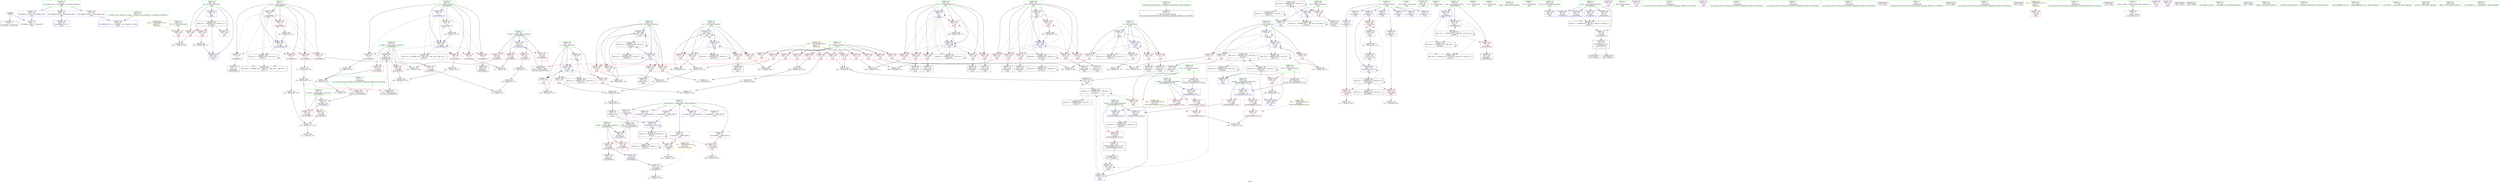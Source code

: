 digraph "SVFG" {
	label="SVFG";

	Node0x5600b08d3470 [shape=record,color=grey,label="{NodeID: 0\nNullPtr}"];
	Node0x5600b08d3470 -> Node0x5600b09016e0[style=solid];
	Node0x5600b08d3470 -> Node0x5600b0903b00[style=solid];
	Node0x5600b09296a0 [shape=record,color=black,label="{NodeID: 360\nMR_27V_3 = PHI(MR_27V_4, MR_27V_2, )\npts\{169 \}\n}"];
	Node0x5600b09296a0 -> Node0x5600b09066c0[style=dashed];
	Node0x5600b09296a0 -> Node0x5600b0906790[style=dashed];
	Node0x5600b09296a0 -> Node0x5600b0906860[style=dashed];
	Node0x5600b09296a0 -> Node0x5600b090d9d0[style=dashed];
	Node0x5600b0903a30 [shape=record,color=blue,label="{NodeID: 194\n437\<--24\nllvm.global_ctors_1\<--_GLOBAL__sub_I_ikatanic_3_0.cpp\nGlob }"];
	Node0x5600b0900500 [shape=record,color=red,label="{NodeID: 111\n117\<--60\n\<--sm.addr\n_Z3reciiiPA30_c\n}"];
	Node0x5600b0900500 -> Node0x5600b0912f00[style=solid];
	Node0x5600b08feff0 [shape=record,color=green,label="{NodeID: 28\n64\<--65\nb.addr\<--b.addr_field_insensitive\n_Z3reciiiPA30_c\n}"];
	Node0x5600b08feff0 -> Node0x5600b0905a90[style=solid];
	Node0x5600b08feff0 -> Node0x5600b0905b60[style=solid];
	Node0x5600b08feff0 -> Node0x5600b0903e70[style=solid];
	Node0x5600b0912600 [shape=record,color=grey,label="{NodeID: 305\n293 = Binary(292, 79, )\n}"];
	Node0x5600b0912600 -> Node0x5600b09051f0[style=solid];
	Node0x5600b0905120 [shape=record,color=blue,label="{NodeID: 222\n182\<--288\nj25\<--inc36\nmain\n}"];
	Node0x5600b0905120 -> Node0x5600b0907f20[style=dashed];
	Node0x5600b0905120 -> Node0x5600b0907ff0[style=dashed];
	Node0x5600b0905120 -> Node0x5600b09080c0[style=dashed];
	Node0x5600b0905120 -> Node0x5600b0908190[style=dashed];
	Node0x5600b0905120 -> Node0x5600b0905120[style=dashed];
	Node0x5600b0905120 -> Node0x5600b092dca0[style=dashed];
	Node0x5600b0906c70 [shape=record,color=red,label="{NodeID: 139\n252\<--170\n\<--N\nmain\n}"];
	Node0x5600b0906c70 -> Node0x5600b0910f80[style=solid];
	Node0x5600b09017e0 [shape=record,color=black,label="{NodeID: 56\n35\<--36\n\<--_ZNSt8ios_base4InitD1Ev\nCan only get source location for instruction, argument, global var or function.}"];
	Node0x5600b0908330 [shape=record,color=red,label="{NodeID: 167\n362\<--186\n\<--ok\nmain\n}"];
	Node0x5600b0908330 -> Node0x5600b09029f0[style=solid];
	Node0x5600b0902ed0 [shape=record,color=purple,label="{NodeID: 84\n228\<--8\narrayidx12\<--a\nmain\n}"];
	Node0x5600b0902ed0 -> Node0x5600b0908dc0[style=solid];
	Node0x5600b0902ed0 -> Node0x5600b0904aa0[style=solid];
	Node0x5600b08fa240 [shape=record,color=green,label="{NodeID: 1\n7\<--1\n__dso_handle\<--dummyObj\nGlob }"];
	Node0x5600b0929ba0 [shape=record,color=black,label="{NodeID: 361\nMR_31V_2 = PHI(MR_31V_4, MR_31V_1, )\npts\{173 \}\n}"];
	Node0x5600b0929ba0 -> Node0x5600b0904900[style=dashed];
	Node0x5600b0903b00 [shape=record,color=blue, style = dotted,label="{NodeID: 195\n438\<--3\nllvm.global_ctors_2\<--dummyVal\nGlob }"];
	Node0x5600b09005d0 [shape=record,color=red,label="{NodeID: 112\n129\<--60\n\<--sm.addr\n_Z3reciiiPA30_c\n}"];
	Node0x5600b09005d0 -> Node0x5600b0912180[style=solid];
	Node0x5600b08ff080 [shape=record,color=green,label="{NodeID: 29\n66\<--67\ni\<--i_field_insensitive\n_Z3reciiiPA30_c\n}"];
	Node0x5600b08ff080 -> Node0x5600b0905c30[style=solid];
	Node0x5600b08ff080 -> Node0x5600b0905d00[style=solid];
	Node0x5600b08ff080 -> Node0x5600b0905dd0[style=solid];
	Node0x5600b08ff080 -> Node0x5600b0905ea0[style=solid];
	Node0x5600b08ff080 -> Node0x5600b0905f70[style=solid];
	Node0x5600b08ff080 -> Node0x5600b0904010[style=solid];
	Node0x5600b08ff080 -> Node0x5600b09045c0[style=solid];
	Node0x5600b0912780 [shape=record,color=grey,label="{NodeID: 306\n154 = Binary(153, 79, )\n}"];
	Node0x5600b0912780 -> Node0x5600b09045c0[style=solid];
	Node0x5600b09051f0 [shape=record,color=blue,label="{NodeID: 223\n180\<--293\ni21\<--inc39\nmain\n}"];
	Node0x5600b09051f0 -> Node0x5600b0907be0[style=dashed];
	Node0x5600b09051f0 -> Node0x5600b0907cb0[style=dashed];
	Node0x5600b09051f0 -> Node0x5600b0907d80[style=dashed];
	Node0x5600b09051f0 -> Node0x5600b0907e50[style=dashed];
	Node0x5600b09051f0 -> Node0x5600b0904eb0[style=dashed];
	Node0x5600b09051f0 -> Node0x5600b09051f0[style=dashed];
	Node0x5600b09051f0 -> Node0x5600b092afa0[style=dashed];
	Node0x5600b0906d40 [shape=record,color=red,label="{NodeID: 140\n253\<--170\n\<--N\nmain\n}"];
	Node0x5600b0906d40 -> Node0x5600b0910f80[style=solid];
	Node0x5600b09018e0 [shape=record,color=black,label="{NodeID: 57\n163\<--87\nmain_ret\<--\nmain\n}"];
	Node0x5600b0908400 [shape=record,color=red,label="{NodeID: 168\n300\<--188\n\<--i41\nmain\n}"];
	Node0x5600b0908400 -> Node0x5600b0914580[style=solid];
	Node0x5600b0902fa0 [shape=record,color=purple,label="{NodeID: 85\n312\<--8\narrayidx50\<--a\nmain\n}"];
	Node0x5600b08ecf80 [shape=record,color=green,label="{NodeID: 2\n10\<--1\n.str\<--dummyObj\nGlob }"];
	Node0x5600b092a0a0 [shape=record,color=black,label="{NodeID: 362\nMR_33V_2 = PHI(MR_33V_3, MR_33V_1, )\npts\{175 \}\n}"];
	Node0x5600b092a0a0 -> Node0x5600b09049d0[style=dashed];
	Node0x5600b092a0a0 -> Node0x5600b092a0a0[style=dashed];
	Node0x5600b0903c00 [shape=record,color=blue,label="{NodeID: 196\n58\<--52\nsw.addr\<--sw\n_Z3reciiiPA30_c\n}"];
	Node0x5600b0903c00 -> Node0x5600b0900290[style=dashed];
	Node0x5600b0903c00 -> Node0x5600b0900360[style=dashed];
	Node0x5600b0903c00 -> Node0x5600b0900430[style=dashed];
	Node0x5600b09006a0 [shape=record,color=red,label="{NodeID: 113\n77\<--62\n\<--N.addr\n_Z3reciiiPA30_c\n}"];
	Node0x5600b09006a0 -> Node0x5600b0911a00[style=solid];
	Node0x5600b08ff150 [shape=record,color=green,label="{NodeID: 30\n68\<--69\ncan\<--can_field_insensitive\n_Z3reciiiPA30_c\n}"];
	Node0x5600b08ff150 -> Node0x5600b0906040[style=solid];
	Node0x5600b08ff150 -> Node0x5600b09040e0[style=solid];
	Node0x5600b08ff150 -> Node0x5600b0904280[style=solid];
	Node0x5600b0912900 [shape=record,color=grey,label="{NodeID: 307\n131 = Binary(79, 130, )\n}"];
	Node0x5600b0912900 -> Node0x5600b0912180[style=solid];
	Node0x5600b09052c0 [shape=record,color=blue,label="{NodeID: 224\n184\<--87\ncnt\<--\nmain\n}"];
	Node0x5600b09052c0 -> Node0x5600b0927da0[style=dashed];
	Node0x5600b0906e10 [shape=record,color=red,label="{NodeID: 141\n261\<--170\n\<--N\nmain\n}"];
	Node0x5600b0906e10 -> Node0x5600b0913c80[style=solid];
	Node0x5600b09019b0 [shape=record,color=black,label="{NodeID: 58\n109\<--108\nidxprom\<--\n_Z3reciiiPA30_c\n}"];
	Node0x5600b09215a0 [shape=record,color=black,label="{NodeID: 335\nMR_18V_7 = PHI(MR_18V_5, MR_18V_3, )\npts\{71 \}\n}"];
	Node0x5600b09215a0 -> Node0x5600b09041b0[style=dashed];
	Node0x5600b09215a0 -> Node0x5600b09215a0[style=dashed];
	Node0x5600b09215a0 -> Node0x5600b09264a0[style=dashed];
	Node0x5600b09084d0 [shape=record,color=red,label="{NodeID: 169\n310\<--188\n\<--i41\nmain\n}"];
	Node0x5600b09084d0 -> Node0x5600b0902370[style=solid];
	Node0x5600b0903070 [shape=record,color=purple,label="{NodeID: 86\n315\<--8\narrayidx52\<--a\nmain\n}"];
	Node0x5600b0903070 -> Node0x5600b0908e90[style=solid];
	Node0x5600b08d6dc0 [shape=record,color=green,label="{NodeID: 3\n12\<--1\n.str.1\<--dummyObj\nGlob }"];
	Node0x5600b092a5a0 [shape=record,color=black,label="{NodeID: 363\nMR_35V_2 = PHI(MR_35V_4, MR_35V_1, )\npts\{177 \}\n}"];
	Node0x5600b092a5a0 -> Node0x5600b0904d10[style=dashed];
	Node0x5600b0903cd0 [shape=record,color=blue,label="{NodeID: 197\n60\<--53\nsm.addr\<--sm\n_Z3reciiiPA30_c\n}"];
	Node0x5600b0903cd0 -> Node0x5600b0900500[style=dashed];
	Node0x5600b0903cd0 -> Node0x5600b09005d0[style=dashed];
	Node0x5600b0900770 [shape=record,color=red,label="{NodeID: 114\n90\<--62\n\<--N.addr\n_Z3reciiiPA30_c\n}"];
	Node0x5600b0900770 -> Node0x5600b0913380[style=solid];
	Node0x5600b08ff220 [shape=record,color=green,label="{NodeID: 31\n70\<--71\nj\<--j_field_insensitive\n_Z3reciiiPA30_c\n}"];
	Node0x5600b08ff220 -> Node0x5600b0906110[style=solid];
	Node0x5600b08ff220 -> Node0x5600b09061e0[style=solid];
	Node0x5600b08ff220 -> Node0x5600b09062b0[style=solid];
	Node0x5600b08ff220 -> Node0x5600b0906380[style=solid];
	Node0x5600b08ff220 -> Node0x5600b0906450[style=solid];
	Node0x5600b08ff220 -> Node0x5600b09041b0[style=solid];
	Node0x5600b08ff220 -> Node0x5600b0904420[style=solid];
	Node0x5600b0912a80 [shape=record,color=grey,label="{NodeID: 308\n127 = Binary(79, 126, )\n}"];
	Node0x5600b0912a80 -> Node0x5600b0912c00[style=solid];
	Node0x5600b0905390 [shape=record,color=blue,label="{NodeID: 225\n186\<--124\nok\<--\nmain\n}"];
	Node0x5600b0905390 -> Node0x5600b09282a0[style=dashed];
	Node0x5600b0906ee0 [shape=record,color=red,label="{NodeID: 142\n267\<--170\n\<--N\nmain\n}"];
	Node0x5600b0906ee0 -> Node0x5600b0913f80[style=solid];
	Node0x5600b0901a80 [shape=record,color=black,label="{NodeID: 59\n112\<--111\nidxprom8\<--\n_Z3reciiiPA30_c\n}"];
	Node0x5600b09085a0 [shape=record,color=red,label="{NodeID: 170\n319\<--188\n\<--i41\nmain\n}"];
	Node0x5600b09085a0 -> Node0x5600b0902510[style=solid];
	Node0x5600b0903140 [shape=record,color=purple,label="{NodeID: 87\n332\<--8\narrayidx59\<--a\nmain\n}"];
	Node0x5600b08d6e50 [shape=record,color=green,label="{NodeID: 4\n17\<--1\n.str.2\<--dummyObj\nGlob }"];
	Node0x5600b092aaa0 [shape=record,color=black,label="{NodeID: 364\nMR_37V_2 = PHI(MR_37V_4, MR_37V_1, )\npts\{179 \}\n}"];
	Node0x5600b092aaa0 -> Node0x5600b0904de0[style=dashed];
	Node0x5600b0903da0 [shape=record,color=blue,label="{NodeID: 198\n62\<--54\nN.addr\<--N\n_Z3reciiiPA30_c\n}"];
	Node0x5600b0903da0 -> Node0x5600b09006a0[style=dashed];
	Node0x5600b0903da0 -> Node0x5600b0900770[style=dashed];
	Node0x5600b0903da0 -> Node0x5600b09058f0[style=dashed];
	Node0x5600b0903da0 -> Node0x5600b09059c0[style=dashed];
	Node0x5600b09058f0 [shape=record,color=red,label="{NodeID: 115\n104\<--62\n\<--N.addr\n_Z3reciiiPA30_c\n}"];
	Node0x5600b09058f0 -> Node0x5600b0914280[style=solid];
	Node0x5600b08ff2f0 [shape=record,color=green,label="{NodeID: 32\n161\<--162\nmain\<--main_field_insensitive\n}"];
	Node0x5600b0912c00 [shape=record,color=grey,label="{NodeID: 309\n128 = Binary(125, 127, )\n|{<s0>3}}"];
	Node0x5600b0912c00:s0 -> Node0x5600b094f1f0[style=solid,color=red];
	Node0x5600b0905460 [shape=record,color=blue,label="{NodeID: 226\n188\<--87\ni41\<--\nmain\n}"];
	Node0x5600b0905460 -> Node0x5600b0908400[style=dashed];
	Node0x5600b0905460 -> Node0x5600b09084d0[style=dashed];
	Node0x5600b0905460 -> Node0x5600b09085a0[style=dashed];
	Node0x5600b0905460 -> Node0x5600b0908670[style=dashed];
	Node0x5600b0905460 -> Node0x5600b0908740[style=dashed];
	Node0x5600b0905460 -> Node0x5600b0908810[style=dashed];
	Node0x5600b0905460 -> Node0x5600b0905460[style=dashed];
	Node0x5600b0905460 -> Node0x5600b090d7a0[style=dashed];
	Node0x5600b0905460 -> Node0x5600b092c3a0[style=dashed];
	Node0x5600b0906fb0 [shape=record,color=red,label="{NodeID: 143\n272\<--170\n\<--N\nmain\n}"];
	Node0x5600b0906fb0 -> Node0x5600b0911d00[style=solid];
	Node0x5600b0901b50 [shape=record,color=black,label="{NodeID: 60\n147\<--146\ntobool20\<--\n_Z3reciiiPA30_c\n}"];
	Node0x5600b0908670 [shape=record,color=red,label="{NodeID: 171\n330\<--188\n\<--i41\nmain\n}"];
	Node0x5600b0908670 -> Node0x5600b09026b0[style=solid];
	Node0x5600b0903210 [shape=record,color=purple,label="{NodeID: 88\n335\<--8\narrayidx61\<--a\nmain\n}"];
	Node0x5600b0903210 -> Node0x5600b0909030[style=solid];
	Node0x5600b08ecc30 [shape=record,color=green,label="{NodeID: 5\n19\<--1\n.str.3\<--dummyObj\nGlob }"];
	Node0x5600b092afa0 [shape=record,color=black,label="{NodeID: 365\nMR_39V_2 = PHI(MR_39V_3, MR_39V_1, )\npts\{181 \}\n}"];
	Node0x5600b092afa0 -> Node0x5600b0904eb0[style=dashed];
	Node0x5600b092afa0 -> Node0x5600b092afa0[style=dashed];
	Node0x5600b0903e70 [shape=record,color=blue,label="{NodeID: 199\n64\<--55\nb.addr\<--b\n_Z3reciiiPA30_c\n}"];
	Node0x5600b0903e70 -> Node0x5600b0905a90[style=dashed];
	Node0x5600b0903e70 -> Node0x5600b0905b60[style=dashed];
	Node0x5600b09059c0 [shape=record,color=red,label="{NodeID: 116\n133\<--62\n\<--N.addr\n_Z3reciiiPA30_c\n|{<s0>3}}"];
	Node0x5600b09059c0:s0 -> Node0x5600b094f610[style=solid,color=red];
	Node0x5600b08ff3f0 [shape=record,color=green,label="{NodeID: 33\n164\<--165\nretval\<--retval_field_insensitive\nmain\n}"];
	Node0x5600b08ff3f0 -> Node0x5600b0904760[style=solid];
	Node0x5600b0912d80 [shape=record,color=grey,label="{NodeID: 310\n119 = Binary(79, 118, )\n}"];
	Node0x5600b0912d80 -> Node0x5600b0912f00[style=solid];
	Node0x5600b0905530 [shape=record,color=blue,label="{NodeID: 227\n190\<--87\nj45\<--\nmain\n}"];
	Node0x5600b0905530 -> Node0x5600b09088e0[style=dashed];
	Node0x5600b0905530 -> Node0x5600b09089b0[style=dashed];
	Node0x5600b0905530 -> Node0x5600b0908a80[style=dashed];
	Node0x5600b0905530 -> Node0x5600b0908b50[style=dashed];
	Node0x5600b0905530 -> Node0x5600b0908c20[style=dashed];
	Node0x5600b0905530 -> Node0x5600b0908cf0[style=dashed];
	Node0x5600b0905530 -> Node0x5600b09057a0[style=dashed];
	Node0x5600b0905530 -> Node0x5600b0928ca0[style=dashed];
	Node0x5600b0907080 [shape=record,color=red,label="{NodeID: 144\n301\<--170\n\<--N\nmain\n}"];
	Node0x5600b0907080 -> Node0x5600b0914580[style=solid];
	Node0x5600b0901c20 [shape=record,color=black,label="{NodeID: 61\n51\<--159\n_Z3reciiiPA30_c_ret\<--\n_Z3reciiiPA30_c\n|{<s0>3|<s1>7}}"];
	Node0x5600b0901c20:s0 -> Node0x5600b094e750[style=solid,color=blue];
	Node0x5600b0901c20:s1 -> Node0x5600b094ec50[style=solid,color=blue];
	Node0x5600b0908740 [shape=record,color=red,label="{NodeID: 172\n339\<--188\n\<--i41\nmain\n}"];
	Node0x5600b0908740 -> Node0x5600b0902850[style=solid];
	Node0x5600b09032e0 [shape=record,color=purple,label="{NodeID: 89\n193\<--10\n\<--.str\nmain\n}"];
	Node0x5600b08eccc0 [shape=record,color=green,label="{NodeID: 6\n21\<--1\nstdout\<--dummyObj\nGlob }"];
	Node0x5600b092b4a0 [shape=record,color=black,label="{NodeID: 366\nMR_41V_2 = PHI(MR_41V_3, MR_41V_1, )\npts\{183 \}\n}"];
	Node0x5600b092b4a0 -> Node0x5600b092b4a0[style=dashed];
	Node0x5600b092b4a0 -> Node0x5600b092dca0[style=dashed];
	Node0x5600b0910500 [shape=record,color=grey,label="{NodeID: 283\n237 = Binary(236, 79, )\n}"];
	Node0x5600b0910500 -> Node0x5600b0904b70[style=solid];
	Node0x5600b0903f40 [shape=record,color=blue,label="{NodeID: 200\n56\<--84\nretval\<--\n_Z3reciiiPA30_c\n}"];
	Node0x5600b0903f40 -> Node0x5600b09255a0[style=dashed];
	Node0x5600b0905a90 [shape=record,color=red,label="{NodeID: 117\n107\<--64\n\<--b.addr\n_Z3reciiiPA30_c\n}"];
	Node0x5600b0905a90 -> Node0x5600b0900f70[style=solid];
	Node0x5600b0905a90 -> Node0x5600b0900020[style=solid];
	Node0x5600b08ff4c0 [shape=record,color=green,label="{NodeID: 34\n166\<--167\nTC\<--TC_field_insensitive\nmain\n}"];
	Node0x5600b08ff4c0 -> Node0x5600b09065f0[style=solid];
	Node0x5600b0912f00 [shape=record,color=grey,label="{NodeID: 311\n120 = Binary(117, 119, )\n}"];
	Node0x5600b0912f00 -> Node0x5600b0914b80[style=solid];
	Node0x5600b0905600 [shape=record,color=blue,label="{NodeID: 228\n186\<--100\nok\<--\nmain\n}"];
	Node0x5600b0905600 -> Node0x5600b0922090[style=dashed];
	Node0x5600b0907150 [shape=record,color=red,label="{NodeID: 145\n307\<--170\n\<--N\nmain\n}"];
	Node0x5600b0907150 -> Node0x5600b0914a00[style=solid];
	Node0x5600b0901cf0 [shape=record,color=black,label="{NodeID: 62\n212\<--211\nidxprom\<--\nmain\n}"];
	Node0x5600b0922da0 [shape=record,color=black,label="{NodeID: 339\nMR_35V_4 = PHI(MR_35V_7, MR_35V_3, )\npts\{177 \}\n|{|<s5>8}}"];
	Node0x5600b0922da0 -> Node0x5600b09078a0[style=dashed];
	Node0x5600b0922da0 -> Node0x5600b09091d0[style=dashed];
	Node0x5600b0922da0 -> Node0x5600b090d830[style=dashed];
	Node0x5600b0922da0 -> Node0x5600b0922da0[style=dashed];
	Node0x5600b0922da0 -> Node0x5600b092a5a0[style=dashed];
	Node0x5600b0922da0:s5 -> Node0x5600b0935bb0[style=dashed,color=red];
	Node0x5600b0908810 [shape=record,color=red,label="{NodeID: 173\n358\<--188\n\<--i41\nmain\n}"];
	Node0x5600b0908810 -> Node0x5600b0911880[style=solid];
	Node0x5600b09033b0 [shape=record,color=purple,label="{NodeID: 90\n203\<--10\n\<--.str\nmain\n}"];
	Node0x5600b08ec3f0 [shape=record,color=green,label="{NodeID: 7\n23\<--1\n\<--dummyObj\nCan only get source location for instruction, argument, global var or function.}"];
	Node0x5600b092b9a0 [shape=record,color=black,label="{NodeID: 367\nMR_43V_2 = PHI(MR_43V_3, MR_43V_1, )\npts\{185 \}\n}"];
	Node0x5600b092b9a0 -> Node0x5600b09052c0[style=dashed];
	Node0x5600b092b9a0 -> Node0x5600b092b9a0[style=dashed];
	Node0x5600b0910680 [shape=record,color=grey,label="{NodeID: 284\n96 = Binary(93, 95, )\n}"];
	Node0x5600b0910680 -> Node0x5600b0913980[style=solid];
	Node0x5600b0904010 [shape=record,color=blue,label="{NodeID: 201\n66\<--87\ni\<--\n_Z3reciiiPA30_c\n}"];
	Node0x5600b0904010 -> Node0x5600b0905c30[style=dashed];
	Node0x5600b0904010 -> Node0x5600b0905d00[style=dashed];
	Node0x5600b0904010 -> Node0x5600b0905dd0[style=dashed];
	Node0x5600b0904010 -> Node0x5600b0905ea0[style=dashed];
	Node0x5600b0904010 -> Node0x5600b0905f70[style=dashed];
	Node0x5600b0904010 -> Node0x5600b09045c0[style=dashed];
	Node0x5600b0904010 -> Node0x5600b0925aa0[style=dashed];
	Node0x5600b0905b60 [shape=record,color=red,label="{NodeID: 118\n134\<--64\n\<--b.addr\n_Z3reciiiPA30_c\n|{<s0>3}}"];
	Node0x5600b0905b60:s0 -> Node0x5600b094f880[style=solid,color=red];
	Node0x5600b08ff590 [shape=record,color=green,label="{NodeID: 35\n168\<--169\ntp\<--tp_field_insensitive\nmain\n}"];
	Node0x5600b08ff590 -> Node0x5600b09066c0[style=solid];
	Node0x5600b08ff590 -> Node0x5600b0906790[style=solid];
	Node0x5600b08ff590 -> Node0x5600b0906860[style=solid];
	Node0x5600b08ff590 -> Node0x5600b0904830[style=solid];
	Node0x5600b08ff590 -> Node0x5600b090d9d0[style=solid];
	Node0x5600b0913080 [shape=record,color=grey,label="{NodeID: 312\n81 = cmp(76, 80, )\n}"];
	Node0x5600b09056d0 [shape=record,color=blue,label="{NodeID: 229\n184\<--349\ncnt\<--inc70\nmain\n}"];
	Node0x5600b09056d0 -> Node0x5600b0926ea0[style=dashed];
	Node0x5600b0907220 [shape=record,color=red,label="{NodeID: 146\n366\<--170\n\<--N\nmain\n|{<s0>7}}"];
	Node0x5600b0907220:s0 -> Node0x5600b094f610[style=solid,color=red];
	Node0x5600b0901dc0 [shape=record,color=black,label="{NodeID: 63\n224\<--223\nidxprom9\<--\nmain\n}"];
	Node0x5600b09088e0 [shape=record,color=red,label="{NodeID: 174\n306\<--190\n\<--j45\nmain\n}"];
	Node0x5600b09088e0 -> Node0x5600b0914a00[style=solid];
	Node0x5600b0903480 [shape=record,color=purple,label="{NodeID: 91\n215\<--12\n\<--.str.1\nmain\n}"];
	Node0x5600b08ec480 [shape=record,color=green,label="{NodeID: 8\n79\<--1\n\<--dummyObj\nCan only get source location for instruction, argument, global var or function.}"];
	Node0x5600b092bea0 [shape=record,color=black,label="{NodeID: 368\nMR_45V_2 = PHI(MR_45V_3, MR_45V_1, )\npts\{187 \}\n}"];
	Node0x5600b092bea0 -> Node0x5600b0905390[style=dashed];
	Node0x5600b092bea0 -> Node0x5600b092bea0[style=dashed];
	Node0x5600b0910800 [shape=record,color=grey,label="{NodeID: 285\n231 = Binary(230, 232, )\n}"];
	Node0x5600b0910800 -> Node0x5600b0902030[style=solid];
	Node0x5600b09040e0 [shape=record,color=blue,label="{NodeID: 202\n68\<--100\ncan\<--\n_Z3reciiiPA30_c\n}"];
	Node0x5600b09040e0 -> Node0x5600b0906040[style=dashed];
	Node0x5600b09040e0 -> Node0x5600b0904280[style=dashed];
	Node0x5600b09040e0 -> Node0x5600b09206a0[style=dashed];
	Node0x5600b09040e0 -> Node0x5600b0925fa0[style=dashed];
	Node0x5600b09040e0 -> Node0x5600b09269a0[style=dashed];
	Node0x5600b0905c30 [shape=record,color=red,label="{NodeID: 119\n89\<--66\n\<--i\n_Z3reciiiPA30_c\n}"];
	Node0x5600b0905c30 -> Node0x5600b0913380[style=solid];
	Node0x5600b08ff660 [shape=record,color=green,label="{NodeID: 36\n170\<--171\nN\<--N_field_insensitive\nmain\n}"];
	Node0x5600b08ff660 -> Node0x5600b0906930[style=solid];
	Node0x5600b08ff660 -> Node0x5600b0906a00[style=solid];
	Node0x5600b08ff660 -> Node0x5600b0906ad0[style=solid];
	Node0x5600b08ff660 -> Node0x5600b0906ba0[style=solid];
	Node0x5600b08ff660 -> Node0x5600b0906c70[style=solid];
	Node0x5600b08ff660 -> Node0x5600b0906d40[style=solid];
	Node0x5600b08ff660 -> Node0x5600b0906e10[style=solid];
	Node0x5600b08ff660 -> Node0x5600b0906ee0[style=solid];
	Node0x5600b08ff660 -> Node0x5600b0906fb0[style=solid];
	Node0x5600b08ff660 -> Node0x5600b0907080[style=solid];
	Node0x5600b08ff660 -> Node0x5600b0907150[style=solid];
	Node0x5600b08ff660 -> Node0x5600b0907220[style=solid];
	Node0x5600b0913200 [shape=record,color=grey,label="{NodeID: 313\n337 = cmp(336, 100, )\n}"];
	Node0x5600b09057a0 [shape=record,color=blue,label="{NodeID: 230\n190\<--354\nj45\<--inc73\nmain\n}"];
	Node0x5600b09057a0 -> Node0x5600b09088e0[style=dashed];
	Node0x5600b09057a0 -> Node0x5600b09089b0[style=dashed];
	Node0x5600b09057a0 -> Node0x5600b0908a80[style=dashed];
	Node0x5600b09057a0 -> Node0x5600b0908b50[style=dashed];
	Node0x5600b09057a0 -> Node0x5600b0908c20[style=dashed];
	Node0x5600b09057a0 -> Node0x5600b0908cf0[style=dashed];
	Node0x5600b09057a0 -> Node0x5600b09057a0[style=dashed];
	Node0x5600b09057a0 -> Node0x5600b0928ca0[style=dashed];
	Node0x5600b09072f0 [shape=record,color=red,label="{NodeID: 147\n207\<--172\n\<--i\nmain\n}"];
	Node0x5600b09072f0 -> Node0x5600b0913e00[style=solid];
	Node0x5600b0901e90 [shape=record,color=black,label="{NodeID: 64\n227\<--226\nidxprom11\<--\nmain\n}"];
	Node0x5600b09089b0 [shape=record,color=red,label="{NodeID: 175\n313\<--190\n\<--j45\nmain\n}"];
	Node0x5600b09089b0 -> Node0x5600b0902440[style=solid];
	Node0x5600b0903550 [shape=record,color=purple,label="{NodeID: 92\n281\<--14\narrayidx32\<--_ZZ4mainE1b\nmain\n}"];
	Node0x5600b08ec510 [shape=record,color=green,label="{NodeID: 9\n84\<--1\n\<--dummyObj\nCan only get source location for instruction, argument, global var or function.}"];
	Node0x5600b092c3a0 [shape=record,color=black,label="{NodeID: 369\nMR_47V_2 = PHI(MR_47V_3, MR_47V_1, )\npts\{189 \}\n}"];
	Node0x5600b092c3a0 -> Node0x5600b0905460[style=dashed];
	Node0x5600b092c3a0 -> Node0x5600b092c3a0[style=dashed];
	Node0x5600b0910980 [shape=record,color=grey,label="{NodeID: 286\n242 = Binary(241, 79, )\n}"];
	Node0x5600b0910980 -> Node0x5600b0904c40[style=solid];
	Node0x5600b09041b0 [shape=record,color=blue,label="{NodeID: 203\n70\<--87\nj\<--\n_Z3reciiiPA30_c\n}"];
	Node0x5600b09041b0 -> Node0x5600b0906110[style=dashed];
	Node0x5600b09041b0 -> Node0x5600b09061e0[style=dashed];
	Node0x5600b09041b0 -> Node0x5600b09062b0[style=dashed];
	Node0x5600b09041b0 -> Node0x5600b0906380[style=dashed];
	Node0x5600b09041b0 -> Node0x5600b0906450[style=dashed];
	Node0x5600b09041b0 -> Node0x5600b0904420[style=dashed];
	Node0x5600b09041b0 -> Node0x5600b09215a0[style=dashed];
	Node0x5600b09041b0 -> Node0x5600b09264a0[style=dashed];
	Node0x5600b0905d00 [shape=record,color=red,label="{NodeID: 120\n94\<--66\n\<--i\n_Z3reciiiPA30_c\n}"];
	Node0x5600b0905d00 -> Node0x5600b0910b00[style=solid];
	Node0x5600b08ff730 [shape=record,color=green,label="{NodeID: 37\n172\<--173\ni\<--i_field_insensitive\nmain\n}"];
	Node0x5600b08ff730 -> Node0x5600b09072f0[style=solid];
	Node0x5600b08ff730 -> Node0x5600b09073c0[style=solid];
	Node0x5600b08ff730 -> Node0x5600b0907490[style=solid];
	Node0x5600b08ff730 -> Node0x5600b0907560[style=solid];
	Node0x5600b08ff730 -> Node0x5600b0904900[style=solid];
	Node0x5600b08ff730 -> Node0x5600b0904c40[style=solid];
	Node0x5600b0913380 [shape=record,color=grey,label="{NodeID: 314\n91 = cmp(89, 90, )\n}"];
	Node0x5600b090d7a0 [shape=record,color=blue,label="{NodeID: 231\n188\<--359\ni41\<--inc76\nmain\n}"];
	Node0x5600b090d7a0 -> Node0x5600b0908400[style=dashed];
	Node0x5600b090d7a0 -> Node0x5600b09084d0[style=dashed];
	Node0x5600b090d7a0 -> Node0x5600b09085a0[style=dashed];
	Node0x5600b090d7a0 -> Node0x5600b0908670[style=dashed];
	Node0x5600b090d7a0 -> Node0x5600b0908740[style=dashed];
	Node0x5600b090d7a0 -> Node0x5600b0908810[style=dashed];
	Node0x5600b090d7a0 -> Node0x5600b0905460[style=dashed];
	Node0x5600b090d7a0 -> Node0x5600b090d7a0[style=dashed];
	Node0x5600b090d7a0 -> Node0x5600b092c3a0[style=dashed];
	Node0x5600b09073c0 [shape=record,color=red,label="{NodeID: 148\n211\<--172\n\<--i\nmain\n}"];
	Node0x5600b09073c0 -> Node0x5600b0901cf0[style=solid];
	Node0x5600b0901f60 [shape=record,color=black,label="{NodeID: 65\n230\<--229\nconv\<--\nmain\n}"];
	Node0x5600b0901f60 -> Node0x5600b0910800[style=solid];
	Node0x5600b0908a80 [shape=record,color=red,label="{NodeID: 176\n322\<--190\n\<--j45\nmain\n}"];
	Node0x5600b0908a80 -> Node0x5600b09025e0[style=solid];
	Node0x5600b0903620 [shape=record,color=purple,label="{NodeID: 93\n284\<--14\narrayidx34\<--_ZZ4mainE1b\nmain\n}"];
	Node0x5600b0903620 -> Node0x5600b0905050[style=solid];
	Node0x5600b08d6af0 [shape=record,color=green,label="{NodeID: 10\n87\<--1\n\<--dummyObj\nCan only get source location for instruction, argument, global var or function.|{<s0>7|<s1>7}}"];
	Node0x5600b08d6af0:s0 -> Node0x5600b094f1f0[style=solid,color=red];
	Node0x5600b08d6af0:s1 -> Node0x5600b094f490[style=solid,color=red];
	Node0x5600b094e750 [shape=record,color=black,label="{NodeID: 453\n135 = PHI(51, )\n}"];
	Node0x5600b092c8a0 [shape=record,color=black,label="{NodeID: 370\nMR_49V_2 = PHI(MR_49V_3, MR_49V_1, )\npts\{191 \}\n}"];
	Node0x5600b092c8a0 -> Node0x5600b0928ca0[style=dashed];
	Node0x5600b092c8a0 -> Node0x5600b092c8a0[style=dashed];
	Node0x5600b0910b00 [shape=record,color=grey,label="{NodeID: 287\n95 = Binary(79, 94, )\n}"];
	Node0x5600b0910b00 -> Node0x5600b0910680[style=solid];
	Node0x5600b0904280 [shape=record,color=blue,label="{NodeID: 204\n68\<--124\ncan\<--\n_Z3reciiiPA30_c\n}"];
	Node0x5600b0904280 -> Node0x5600b0925fa0[style=dashed];
	Node0x5600b0904280 -> Node0x5600b09269a0[style=dashed];
	Node0x5600b0905dd0 [shape=record,color=red,label="{NodeID: 121\n108\<--66\n\<--i\n_Z3reciiiPA30_c\n}"];
	Node0x5600b0905dd0 -> Node0x5600b09019b0[style=solid];
	Node0x5600b08ff800 [shape=record,color=green,label="{NodeID: 38\n174\<--175\nj\<--j_field_insensitive\nmain\n}"];
	Node0x5600b08ff800 -> Node0x5600b0907630[style=solid];
	Node0x5600b08ff800 -> Node0x5600b0907700[style=solid];
	Node0x5600b08ff800 -> Node0x5600b09077d0[style=solid];
	Node0x5600b08ff800 -> Node0x5600b09049d0[style=solid];
	Node0x5600b08ff800 -> Node0x5600b0904b70[style=solid];
	Node0x5600b09359f0 [shape=record,color=yellow,style=double,label="{NodeID: 398\n43V_1 = ENCHI(MR_43V_0)\npts\{185 \}\nFun[_ZSt3minIiERKT_S2_S2_]}"];
	Node0x5600b09359f0 -> Node0x5600b09096b0[style=dashed];
	Node0x5600b0913500 [shape=record,color=grey,label="{NodeID: 315\n221 = cmp(219, 220, )\n}"];
	Node0x5600b090d830 [shape=record,color=blue,label="{NodeID: 232\n176\<--373\nans\<--\nmain\n}"];
	Node0x5600b090d830 -> Node0x5600b0922da0[style=dashed];
	Node0x5600b0907490 [shape=record,color=red,label="{NodeID: 149\n223\<--172\n\<--i\nmain\n}"];
	Node0x5600b0907490 -> Node0x5600b0901dc0[style=solid];
	Node0x5600b0902030 [shape=record,color=black,label="{NodeID: 66\n233\<--231\nconv13\<--sub\nmain\n}"];
	Node0x5600b0902030 -> Node0x5600b0904aa0[style=solid];
	Node0x5600b0908b50 [shape=record,color=red,label="{NodeID: 177\n333\<--190\n\<--j45\nmain\n}"];
	Node0x5600b0908b50 -> Node0x5600b0902780[style=solid];
	Node0x5600b09036f0 [shape=record,color=purple,label="{NodeID: 94\n321\<--14\narrayidx54\<--_ZZ4mainE1b\nmain\n}"];
	Node0x5600b08d6b80 [shape=record,color=green,label="{NodeID: 11\n100\<--1\n\<--dummyObj\nCan only get source location for instruction, argument, global var or function.}"];
	Node0x5600b094e8b0 [shape=record,color=black,label="{NodeID: 454\n34 = PHI()\n}"];
	Node0x5600b092cda0 [shape=record,color=black,label="{NodeID: 371\nMR_51V_2 = PHI(MR_51V_3, MR_51V_1, )\npts\{90000 \}\n}"];
	Node0x5600b092cda0 -> Node0x5600b09309a0[style=dashed];
	Node0x5600b0910c80 [shape=record,color=grey,label="{NodeID: 288\n247 = Binary(245, 246, )\n}"];
	Node0x5600b0910c80 -> Node0x5600b0904d10[style=solid];
	Node0x5600b0904350 [shape=record,color=blue,label="{NodeID: 205\n56\<--138\nretval\<--\n_Z3reciiiPA30_c\n}"];
	Node0x5600b0904350 -> Node0x5600b09255a0[style=dashed];
	Node0x5600b0905ea0 [shape=record,color=red,label="{NodeID: 122\n126\<--66\n\<--i\n_Z3reciiiPA30_c\n}"];
	Node0x5600b0905ea0 -> Node0x5600b0912a80[style=solid];
	Node0x5600b08ff8d0 [shape=record,color=green,label="{NodeID: 39\n176\<--177\nans\<--ans_field_insensitive\nmain\n|{|<s3>8}}"];
	Node0x5600b08ff8d0 -> Node0x5600b09078a0[style=solid];
	Node0x5600b08ff8d0 -> Node0x5600b0904d10[style=solid];
	Node0x5600b08ff8d0 -> Node0x5600b090d830[style=solid];
	Node0x5600b08ff8d0:s3 -> Node0x5600b094fa00[style=solid,color=red];
	Node0x5600b0913680 [shape=record,color=grey,label="{NodeID: 316\n346 = cmp(345, 100, )\n}"];
	Node0x5600b090d900 [shape=record,color=blue,label="{NodeID: 233\n178\<--378\ns\<--inc86\nmain\n}"];
	Node0x5600b090d900 -> Node0x5600b0907970[style=dashed];
	Node0x5600b090d900 -> Node0x5600b0907a40[style=dashed];
	Node0x5600b090d900 -> Node0x5600b0907b10[style=dashed];
	Node0x5600b090d900 -> Node0x5600b090d900[style=dashed];
	Node0x5600b090d900 -> Node0x5600b092aaa0[style=dashed];
	Node0x5600b0907560 [shape=record,color=red,label="{NodeID: 150\n241\<--172\n\<--i\nmain\n}"];
	Node0x5600b0907560 -> Node0x5600b0910980[style=solid];
	Node0x5600b0902100 [shape=record,color=black,label="{NodeID: 67\n278\<--277\nconv30\<--and\nmain\n}"];
	Node0x5600b0902100 -> Node0x5600b0905050[style=solid];
	Node0x5600b0908c20 [shape=record,color=red,label="{NodeID: 178\n342\<--190\n\<--j45\nmain\n}"];
	Node0x5600b0908c20 -> Node0x5600b0902920[style=solid];
	Node0x5600b09037c0 [shape=record,color=purple,label="{NodeID: 95\n324\<--14\narrayidx56\<--_ZZ4mainE1b\nmain\n}"];
	Node0x5600b09037c0 -> Node0x5600b0908f60[style=solid];
	Node0x5600b08d6c10 [shape=record,color=green,label="{NodeID: 12\n124\<--1\n\<--dummyObj\nCan only get source location for instruction, argument, global var or function.}"];
	Node0x5600b094e980 [shape=record,color=black,label="{NodeID: 455\n194 = PHI()\n}"];
	Node0x5600b092d2a0 [shape=record,color=black,label="{NodeID: 372\nMR_2V_4 = PHI(MR_2V_5, MR_2V_3, )\npts\{16 \}\n|{|<s5>7}}"];
	Node0x5600b092d2a0 -> Node0x5600b0908f60[style=dashed];
	Node0x5600b092d2a0 -> Node0x5600b0909100[style=dashed];
	Node0x5600b092d2a0 -> Node0x5600b0905050[style=dashed];
	Node0x5600b092d2a0 -> Node0x5600b09291a0[style=dashed];
	Node0x5600b092d2a0 -> Node0x5600b092d2a0[style=dashed];
	Node0x5600b092d2a0:s5 -> Node0x5600b0922180[style=dashed,color=red];
	Node0x5600b0910e00 [shape=record,color=grey,label="{NodeID: 289\n354 = Binary(353, 79, )\n}"];
	Node0x5600b0910e00 -> Node0x5600b09057a0[style=solid];
	Node0x5600b0904420 [shape=record,color=blue,label="{NodeID: 206\n70\<--143\nj\<--inc\n_Z3reciiiPA30_c\n}"];
	Node0x5600b0904420 -> Node0x5600b0906110[style=dashed];
	Node0x5600b0904420 -> Node0x5600b09061e0[style=dashed];
	Node0x5600b0904420 -> Node0x5600b09062b0[style=dashed];
	Node0x5600b0904420 -> Node0x5600b0906380[style=dashed];
	Node0x5600b0904420 -> Node0x5600b0906450[style=dashed];
	Node0x5600b0904420 -> Node0x5600b0904420[style=dashed];
	Node0x5600b0904420 -> Node0x5600b09215a0[style=dashed];
	Node0x5600b0904420 -> Node0x5600b09264a0[style=dashed];
	Node0x5600b0905f70 [shape=record,color=red,label="{NodeID: 123\n153\<--66\n\<--i\n_Z3reciiiPA30_c\n}"];
	Node0x5600b0905f70 -> Node0x5600b0912780[style=solid];
	Node0x5600b08ff9a0 [shape=record,color=green,label="{NodeID: 40\n178\<--179\ns\<--s_field_insensitive\nmain\n}"];
	Node0x5600b08ff9a0 -> Node0x5600b0907970[style=solid];
	Node0x5600b08ff9a0 -> Node0x5600b0907a40[style=solid];
	Node0x5600b08ff9a0 -> Node0x5600b0907b10[style=solid];
	Node0x5600b08ff9a0 -> Node0x5600b0904de0[style=solid];
	Node0x5600b08ff9a0 -> Node0x5600b090d900[style=solid];
	Node0x5600b0935bb0 [shape=record,color=yellow,style=double,label="{NodeID: 400\n35V_1 = ENCHI(MR_35V_0)\npts\{177 \}\nFun[_ZSt3minIiERKT_S2_S2_]}"];
	Node0x5600b0935bb0 -> Node0x5600b0903890[style=dashed];
	Node0x5600b0913800 [shape=record,color=grey,label="{NodeID: 317\n256 = cmp(251, 255, )\n}"];
	Node0x5600b090d9d0 [shape=record,color=blue,label="{NodeID: 234\n168\<--391\ntp\<--inc91\nmain\n}"];
	Node0x5600b090d9d0 -> Node0x5600b09296a0[style=dashed];
	Node0x5600b0907630 [shape=record,color=red,label="{NodeID: 151\n219\<--174\n\<--j\nmain\n}"];
	Node0x5600b0907630 -> Node0x5600b0913500[style=solid];
	Node0x5600b09021d0 [shape=record,color=black,label="{NodeID: 68\n280\<--279\nidxprom31\<--\nmain\n}"];
	Node0x5600b0908cf0 [shape=record,color=red,label="{NodeID: 179\n353\<--190\n\<--j45\nmain\n}"];
	Node0x5600b0908cf0 -> Node0x5600b0910e00[style=solid];
	Node0x5600b0900860 [shape=record,color=purple,label="{NodeID: 96\n341\<--14\narrayidx65\<--_ZZ4mainE1b\nmain\n}"];
	Node0x5600b08ec030 [shape=record,color=green,label="{NodeID: 13\n138\<--1\n\<--dummyObj\nCan only get source location for instruction, argument, global var or function.}"];
	Node0x5600b094ea50 [shape=record,color=black,label="{NodeID: 456\n204 = PHI()\n}"];
	Node0x5600b0910f80 [shape=record,color=grey,label="{NodeID: 290\n254 = Binary(252, 253, )\n}"];
	Node0x5600b0910f80 -> Node0x5600b0911280[style=solid];
	Node0x5600b09044f0 [shape=record,color=blue,label="{NodeID: 207\n56\<--138\nretval\<--\n_Z3reciiiPA30_c\n}"];
	Node0x5600b09044f0 -> Node0x5600b09255a0[style=dashed];
	Node0x5600b0906040 [shape=record,color=red,label="{NodeID: 124\n146\<--68\n\<--can\n_Z3reciiiPA30_c\n}"];
	Node0x5600b0906040 -> Node0x5600b0901b50[style=solid];
	Node0x5600b08ffa70 [shape=record,color=green,label="{NodeID: 41\n180\<--181\ni21\<--i21_field_insensitive\nmain\n}"];
	Node0x5600b08ffa70 -> Node0x5600b0907be0[style=solid];
	Node0x5600b08ffa70 -> Node0x5600b0907cb0[style=solid];
	Node0x5600b08ffa70 -> Node0x5600b0907d80[style=solid];
	Node0x5600b08ffa70 -> Node0x5600b0907e50[style=solid];
	Node0x5600b08ffa70 -> Node0x5600b0904eb0[style=solid];
	Node0x5600b08ffa70 -> Node0x5600b09051f0[style=solid];
	Node0x5600b0935c90 [shape=record,color=yellow,style=double,label="{NodeID: 401\n20V_1 = ENCHI(MR_20V_0)\npts\{1 \}\nFun[main]}"];
	Node0x5600b0935c90 -> Node0x5600b09000f0[style=dashed];
	Node0x5600b0913980 [shape=record,color=grey,label="{NodeID: 318\n97 = cmp(96, 87, )\n}"];
	Node0x5600b090daa0 [shape=record,color=blue,label="{NodeID: 235\n407\<--403\n__a.addr\<--__a\n_ZSt3minIiERKT_S2_S2_\n}"];
	Node0x5600b090daa0 -> Node0x5600b0909370[style=dashed];
	Node0x5600b090daa0 -> Node0x5600b0909440[style=dashed];
	Node0x5600b0907700 [shape=record,color=red,label="{NodeID: 152\n226\<--174\n\<--j\nmain\n}"];
	Node0x5600b0907700 -> Node0x5600b0901e90[style=solid];
	Node0x5600b09022a0 [shape=record,color=black,label="{NodeID: 69\n283\<--282\nidxprom33\<--\nmain\n}"];
	Node0x5600b0908dc0 [shape=record,color=red,label="{NodeID: 180\n229\<--228\n\<--arrayidx12\nmain\n}"];
	Node0x5600b0908dc0 -> Node0x5600b0901f60[style=solid];
	Node0x5600b0900930 [shape=record,color=purple,label="{NodeID: 97\n344\<--14\narrayidx67\<--_ZZ4mainE1b\nmain\n}"];
	Node0x5600b0900930 -> Node0x5600b0909100[style=solid];
	Node0x5600b08ec100 [shape=record,color=green,label="{NodeID: 14\n232\<--1\n\<--dummyObj\nCan only get source location for instruction, argument, global var or function.}"];
	Node0x5600b094eb50 [shape=record,color=black,label="{NodeID: 457\n216 = PHI()\n}"];
	Node0x5600b092dca0 [shape=record,color=black,label="{NodeID: 374\nMR_41V_4 = PHI(MR_41V_6, MR_41V_3, )\npts\{183 \}\n}"];
	Node0x5600b092dca0 -> Node0x5600b0904f80[style=dashed];
	Node0x5600b092dca0 -> Node0x5600b092b4a0[style=dashed];
	Node0x5600b092dca0 -> Node0x5600b092dca0[style=dashed];
	Node0x5600b0911100 [shape=record,color=grey,label="{NodeID: 291\n349 = Binary(348, 79, )\n}"];
	Node0x5600b0911100 -> Node0x5600b09056d0[style=solid];
	Node0x5600b09045c0 [shape=record,color=blue,label="{NodeID: 208\n66\<--154\ni\<--inc25\n_Z3reciiiPA30_c\n}"];
	Node0x5600b09045c0 -> Node0x5600b0905c30[style=dashed];
	Node0x5600b09045c0 -> Node0x5600b0905d00[style=dashed];
	Node0x5600b09045c0 -> Node0x5600b0905dd0[style=dashed];
	Node0x5600b09045c0 -> Node0x5600b0905ea0[style=dashed];
	Node0x5600b09045c0 -> Node0x5600b0905f70[style=dashed];
	Node0x5600b09045c0 -> Node0x5600b09045c0[style=dashed];
	Node0x5600b09045c0 -> Node0x5600b0925aa0[style=dashed];
	Node0x5600b0906110 [shape=record,color=red,label="{NodeID: 125\n103\<--70\n\<--j\n_Z3reciiiPA30_c\n}"];
	Node0x5600b0906110 -> Node0x5600b0914280[style=solid];
	Node0x5600b08ffb40 [shape=record,color=green,label="{NodeID: 42\n182\<--183\nj25\<--j25_field_insensitive\nmain\n}"];
	Node0x5600b08ffb40 -> Node0x5600b0907f20[style=solid];
	Node0x5600b08ffb40 -> Node0x5600b0907ff0[style=solid];
	Node0x5600b08ffb40 -> Node0x5600b09080c0[style=solid];
	Node0x5600b08ffb40 -> Node0x5600b0908190[style=solid];
	Node0x5600b08ffb40 -> Node0x5600b0904f80[style=solid];
	Node0x5600b08ffb40 -> Node0x5600b0905120[style=solid];
	Node0x5600b0913b00 [shape=record,color=grey,label="{NodeID: 319\n115 = cmp(114, 100, )\n}"];
	Node0x5600b090db70 [shape=record,color=blue,label="{NodeID: 236\n409\<--404\n__b.addr\<--__b\n_ZSt3minIiERKT_S2_S2_\n}"];
	Node0x5600b090db70 -> Node0x5600b0909510[style=dashed];
	Node0x5600b090db70 -> Node0x5600b09095e0[style=dashed];
	Node0x5600b09077d0 [shape=record,color=red,label="{NodeID: 153\n236\<--174\n\<--j\nmain\n}"];
	Node0x5600b09077d0 -> Node0x5600b0910500[style=solid];
	Node0x5600b0902370 [shape=record,color=black,label="{NodeID: 70\n311\<--310\nidxprom49\<--\nmain\n}"];
	Node0x5600b09255a0 [shape=record,color=black,label="{NodeID: 347\nMR_4V_3 = PHI(MR_4V_6, MR_4V_4, MR_4V_5, MR_4V_2, )\npts\{57 \}\n}"];
	Node0x5600b09255a0 -> Node0x5600b09001c0[style=dashed];
	Node0x5600b0908e90 [shape=record,color=red,label="{NodeID: 181\n316\<--315\n\<--arrayidx52\nmain\n}"];
	Node0x5600b0908e90 -> Node0x5600b0914700[style=solid];
	Node0x5600b0900a00 [shape=record,color=purple,label="{NodeID: 98\n367\<--14\n\<--_ZZ4mainE1b\nmain\n|{<s0>7}}"];
	Node0x5600b0900a00:s0 -> Node0x5600b094f880[style=solid,color=red];
	Node0x5600b08ec1d0 [shape=record,color=green,label="{NodeID: 15\n4\<--6\n_ZStL8__ioinit\<--_ZStL8__ioinit_field_insensitive\nGlob }"];
	Node0x5600b08ec1d0 -> Node0x5600b0902b90[style=solid];
	Node0x5600b094ec50 [shape=record,color=black,label="{NodeID: 458\n368 = PHI(51, )\n}"];
	Node0x5600b0911280 [shape=record,color=grey,label="{NodeID: 292\n255 = Binary(79, 254, )\n}"];
	Node0x5600b0911280 -> Node0x5600b0913800[style=solid];
	Node0x5600b0904690 [shape=record,color=blue,label="{NodeID: 209\n56\<--84\nretval\<--\n_Z3reciiiPA30_c\n}"];
	Node0x5600b0904690 -> Node0x5600b09255a0[style=dashed];
	Node0x5600b09061e0 [shape=record,color=red,label="{NodeID: 126\n111\<--70\n\<--j\n_Z3reciiiPA30_c\n}"];
	Node0x5600b09061e0 -> Node0x5600b0901a80[style=solid];
	Node0x5600b08ffc10 [shape=record,color=green,label="{NodeID: 43\n184\<--185\ncnt\<--cnt_field_insensitive\nmain\n|{|<s3>8}}"];
	Node0x5600b08ffc10 -> Node0x5600b0908260[style=solid];
	Node0x5600b08ffc10 -> Node0x5600b09052c0[style=solid];
	Node0x5600b08ffc10 -> Node0x5600b09056d0[style=solid];
	Node0x5600b08ffc10:s3 -> Node0x5600b094fb10[style=solid,color=red];
	Node0x5600b0913c80 [shape=record,color=grey,label="{NodeID: 320\n262 = cmp(260, 261, )\n}"];
	Node0x5600b090dc40 [shape=record,color=blue,label="{NodeID: 237\n405\<--419\nretval\<--\n_ZSt3minIiERKT_S2_S2_\n}"];
	Node0x5600b090dc40 -> Node0x5600b092e6a0[style=dashed];
	Node0x5600b09078a0 [shape=record,color=red,label="{NodeID: 154\n386\<--176\n\<--ans\nmain\n}"];
	Node0x5600b0902440 [shape=record,color=black,label="{NodeID: 71\n314\<--313\nidxprom51\<--\nmain\n}"];
	Node0x5600b0925aa0 [shape=record,color=black,label="{NodeID: 348\nMR_14V_2 = PHI(MR_14V_4, MR_14V_4, MR_14V_4, MR_14V_1, )\npts\{67 \}\n}"];
	Node0x5600b0908f60 [shape=record,color=red,label="{NodeID: 182\n325\<--324\n\<--arrayidx56\nmain\n}"];
	Node0x5600b0908f60 -> Node0x5600b0914400[style=solid];
	Node0x5600b0900ad0 [shape=record,color=purple,label="{NodeID: 99\n382\<--17\n\<--.str.2\nmain\n}"];
	Node0x5600b08ec2a0 [shape=record,color=green,label="{NodeID: 16\n8\<--9\na\<--a_field_insensitive\nGlob }"];
	Node0x5600b08ec2a0 -> Node0x5600b0902c60[style=solid];
	Node0x5600b08ec2a0 -> Node0x5600b0902d30[style=solid];
	Node0x5600b08ec2a0 -> Node0x5600b0902e00[style=solid];
	Node0x5600b08ec2a0 -> Node0x5600b0902ed0[style=solid];
	Node0x5600b08ec2a0 -> Node0x5600b0902fa0[style=solid];
	Node0x5600b08ec2a0 -> Node0x5600b0903070[style=solid];
	Node0x5600b08ec2a0 -> Node0x5600b0903140[style=solid];
	Node0x5600b08ec2a0 -> Node0x5600b0903210[style=solid];
	Node0x5600b094edb0 [shape=record,color=black,label="{NodeID: 459\n370 = PHI(402, )\n}"];
	Node0x5600b094edb0 -> Node0x5600b09091d0[style=solid];
	Node0x5600b092e6a0 [shape=record,color=black,label="{NodeID: 376\nMR_55V_3 = PHI(MR_55V_4, MR_55V_2, )\npts\{406 \}\n}"];
	Node0x5600b092e6a0 -> Node0x5600b09092a0[style=dashed];
	Node0x5600b0911400 [shape=record,color=grey,label="{NodeID: 293\n276 = Binary(270, 275, )\n}"];
	Node0x5600b0911400 -> Node0x5600b0911700[style=solid];
	Node0x5600b0904760 [shape=record,color=blue,label="{NodeID: 210\n164\<--87\nretval\<--\nmain\n}"];
	Node0x5600b09062b0 [shape=record,color=red,label="{NodeID: 127\n118\<--70\n\<--j\n_Z3reciiiPA30_c\n}"];
	Node0x5600b09062b0 -> Node0x5600b0912d80[style=solid];
	Node0x5600b08ffce0 [shape=record,color=green,label="{NodeID: 44\n186\<--187\nok\<--ok_field_insensitive\nmain\n}"];
	Node0x5600b08ffce0 -> Node0x5600b0908330[style=solid];
	Node0x5600b08ffce0 -> Node0x5600b0905390[style=solid];
	Node0x5600b08ffce0 -> Node0x5600b0905600[style=solid];
	Node0x5600b0935f60 [shape=record,color=yellow,style=double,label="{NodeID: 404\n25V_1 = ENCHI(MR_25V_0)\npts\{167 \}\nFun[main]}"];
	Node0x5600b0935f60 -> Node0x5600b09065f0[style=dashed];
	Node0x5600b0913e00 [shape=record,color=grey,label="{NodeID: 321\n209 = cmp(207, 208, )\n}"];
	Node0x5600b090dd10 [shape=record,color=blue,label="{NodeID: 238\n405\<--422\nretval\<--\n_ZSt3minIiERKT_S2_S2_\n}"];
	Node0x5600b090dd10 -> Node0x5600b092e6a0[style=dashed];
	Node0x5600b0907970 [shape=record,color=red,label="{NodeID: 155\n251\<--178\n\<--s\nmain\n}"];
	Node0x5600b0907970 -> Node0x5600b0913800[style=solid];
	Node0x5600b0902510 [shape=record,color=black,label="{NodeID: 72\n320\<--319\nidxprom53\<--\nmain\n}"];
	Node0x5600b0925fa0 [shape=record,color=black,label="{NodeID: 349\nMR_16V_2 = PHI(MR_16V_3, MR_16V_6, MR_16V_5, MR_16V_1, )\npts\{69 \}\n}"];
	Node0x5600b0909030 [shape=record,color=red,label="{NodeID: 183\n336\<--335\n\<--arrayidx61\nmain\n}"];
	Node0x5600b0909030 -> Node0x5600b0913200[style=solid];
	Node0x5600b0900ba0 [shape=record,color=purple,label="{NodeID: 100\n387\<--19\n\<--.str.3\nmain\n}"];
	Node0x5600b08eb840 [shape=record,color=green,label="{NodeID: 17\n14\<--16\n_ZZ4mainE1b\<--_ZZ4mainE1b_field_insensitive\nGlob }"];
	Node0x5600b08eb840 -> Node0x5600b0903550[style=solid];
	Node0x5600b08eb840 -> Node0x5600b0903620[style=solid];
	Node0x5600b08eb840 -> Node0x5600b09036f0[style=solid];
	Node0x5600b08eb840 -> Node0x5600b09037c0[style=solid];
	Node0x5600b08eb840 -> Node0x5600b0900860[style=solid];
	Node0x5600b08eb840 -> Node0x5600b0900930[style=solid];
	Node0x5600b08eb840 -> Node0x5600b0900a00[style=solid];
	Node0x5600b094ef80 [shape=record,color=black,label="{NodeID: 460\n383 = PHI()\n}"];
	Node0x5600b0911580 [shape=record,color=grey,label="{NodeID: 294\n275 = Binary(273, 274, )\n}"];
	Node0x5600b0911580 -> Node0x5600b0911400[style=solid];
	Node0x5600b0904830 [shape=record,color=blue,label="{NodeID: 211\n168\<--79\ntp\<--\nmain\n}"];
	Node0x5600b0904830 -> Node0x5600b09296a0[style=dashed];
	Node0x5600b0906380 [shape=record,color=red,label="{NodeID: 128\n130\<--70\n\<--j\n_Z3reciiiPA30_c\n}"];
	Node0x5600b0906380 -> Node0x5600b0912900[style=solid];
	Node0x5600b08ffdb0 [shape=record,color=green,label="{NodeID: 45\n188\<--189\ni41\<--i41_field_insensitive\nmain\n}"];
	Node0x5600b08ffdb0 -> Node0x5600b0908400[style=solid];
	Node0x5600b08ffdb0 -> Node0x5600b09084d0[style=solid];
	Node0x5600b08ffdb0 -> Node0x5600b09085a0[style=solid];
	Node0x5600b08ffdb0 -> Node0x5600b0908670[style=solid];
	Node0x5600b08ffdb0 -> Node0x5600b0908740[style=solid];
	Node0x5600b08ffdb0 -> Node0x5600b0908810[style=solid];
	Node0x5600b08ffdb0 -> Node0x5600b0905460[style=solid];
	Node0x5600b08ffdb0 -> Node0x5600b090d7a0[style=solid];
	Node0x5600b0913f80 [shape=record,color=grey,label="{NodeID: 322\n268 = cmp(266, 267, )\n}"];
	Node0x5600b0907a40 [shape=record,color=red,label="{NodeID: 156\n270\<--178\n\<--s\nmain\n}"];
	Node0x5600b0907a40 -> Node0x5600b0911400[style=solid];
	Node0x5600b09025e0 [shape=record,color=black,label="{NodeID: 73\n323\<--322\nidxprom55\<--\nmain\n}"];
	Node0x5600b09264a0 [shape=record,color=black,label="{NodeID: 350\nMR_18V_2 = PHI(MR_18V_3, MR_18V_5, MR_18V_5, MR_18V_1, )\npts\{71 \}\n}"];
	Node0x5600b0909100 [shape=record,color=red,label="{NodeID: 184\n345\<--344\n\<--arrayidx67\nmain\n}"];
	Node0x5600b0909100 -> Node0x5600b0913680[style=solid];
	Node0x5600b0900c70 [shape=record,color=purple,label="{NodeID: 101\n436\<--22\nllvm.global_ctors_0\<--llvm.global_ctors\nGlob }"];
	Node0x5600b0900c70 -> Node0x5600b0903960[style=solid];
	Node0x5600b08eb910 [shape=record,color=green,label="{NodeID: 18\n22\<--26\nllvm.global_ctors\<--llvm.global_ctors_field_insensitive\nGlob }"];
	Node0x5600b08eb910 -> Node0x5600b0900c70[style=solid];
	Node0x5600b08eb910 -> Node0x5600b0900d70[style=solid];
	Node0x5600b08eb910 -> Node0x5600b0900e70[style=solid];
	Node0x5600b094f050 [shape=record,color=black,label="{NodeID: 461\n388 = PHI()\n}"];
	Node0x5600b0911700 [shape=record,color=grey,label="{NodeID: 295\n277 = Binary(276, 79, )\n}"];
	Node0x5600b0911700 -> Node0x5600b0902100[style=solid];
	Node0x5600b0904900 [shape=record,color=blue,label="{NodeID: 212\n172\<--87\ni\<--\nmain\n}"];
	Node0x5600b0904900 -> Node0x5600b09072f0[style=dashed];
	Node0x5600b0904900 -> Node0x5600b09073c0[style=dashed];
	Node0x5600b0904900 -> Node0x5600b0907490[style=dashed];
	Node0x5600b0904900 -> Node0x5600b0907560[style=dashed];
	Node0x5600b0904900 -> Node0x5600b0904c40[style=dashed];
	Node0x5600b0904900 -> Node0x5600b0929ba0[style=dashed];
	Node0x5600b0906450 [shape=record,color=red,label="{NodeID: 129\n142\<--70\n\<--j\n_Z3reciiiPA30_c\n}"];
	Node0x5600b0906450 -> Node0x5600b0912300[style=solid];
	Node0x5600b08ffe80 [shape=record,color=green,label="{NodeID: 46\n190\<--191\nj45\<--j45_field_insensitive\nmain\n}"];
	Node0x5600b08ffe80 -> Node0x5600b09088e0[style=solid];
	Node0x5600b08ffe80 -> Node0x5600b09089b0[style=solid];
	Node0x5600b08ffe80 -> Node0x5600b0908a80[style=solid];
	Node0x5600b08ffe80 -> Node0x5600b0908b50[style=solid];
	Node0x5600b08ffe80 -> Node0x5600b0908c20[style=solid];
	Node0x5600b08ffe80 -> Node0x5600b0908cf0[style=solid];
	Node0x5600b08ffe80 -> Node0x5600b0905530[style=solid];
	Node0x5600b08ffe80 -> Node0x5600b09057a0[style=solid];
	Node0x5600b0936120 [shape=record,color=yellow,style=double,label="{NodeID: 406\n29V_1 = ENCHI(MR_29V_0)\npts\{171 \}\nFun[main]}"];
	Node0x5600b0936120 -> Node0x5600b0906930[style=dashed];
	Node0x5600b0936120 -> Node0x5600b0906a00[style=dashed];
	Node0x5600b0936120 -> Node0x5600b0906ad0[style=dashed];
	Node0x5600b0936120 -> Node0x5600b0906ba0[style=dashed];
	Node0x5600b0936120 -> Node0x5600b0906c70[style=dashed];
	Node0x5600b0936120 -> Node0x5600b0906d40[style=dashed];
	Node0x5600b0936120 -> Node0x5600b0906e10[style=dashed];
	Node0x5600b0936120 -> Node0x5600b0906ee0[style=dashed];
	Node0x5600b0936120 -> Node0x5600b0906fb0[style=dashed];
	Node0x5600b0936120 -> Node0x5600b0907080[style=dashed];
	Node0x5600b0936120 -> Node0x5600b0907150[style=dashed];
	Node0x5600b0936120 -> Node0x5600b0907220[style=dashed];
	Node0x5600b0914100 [shape=record,color=grey,label="{NodeID: 323\n201 = cmp(199, 200, )\n}"];
	Node0x5600b0907b10 [shape=record,color=red,label="{NodeID: 157\n377\<--178\n\<--s\nmain\n}"];
	Node0x5600b0907b10 -> Node0x5600b0911e80[style=solid];
	Node0x5600b09026b0 [shape=record,color=black,label="{NodeID: 74\n331\<--330\nidxprom58\<--\nmain\n}"];
	Node0x5600b09269a0 [shape=record,color=black,label="{NodeID: 351\nMR_16V_7 = PHI(MR_16V_6, MR_16V_5, MR_16V_5, )\npts\{69 \}\n}"];
	Node0x5600b09269a0 -> Node0x5600b0906040[style=dashed];
	Node0x5600b09269a0 -> Node0x5600b0904280[style=dashed];
	Node0x5600b09269a0 -> Node0x5600b09206a0[style=dashed];
	Node0x5600b09269a0 -> Node0x5600b0925fa0[style=dashed];
	Node0x5600b09269a0 -> Node0x5600b09269a0[style=dashed];
	Node0x5600b09091d0 [shape=record,color=red,label="{NodeID: 185\n373\<--370\n\<--call83\nmain\n}"];
	Node0x5600b09091d0 -> Node0x5600b090d830[style=solid];
	Node0x5600b0900d70 [shape=record,color=purple,label="{NodeID: 102\n437\<--22\nllvm.global_ctors_1\<--llvm.global_ctors\nGlob }"];
	Node0x5600b0900d70 -> Node0x5600b0903a30[style=solid];
	Node0x5600b08eb9e0 [shape=record,color=green,label="{NodeID: 19\n27\<--28\n__cxx_global_var_init\<--__cxx_global_var_init_field_insensitive\n}"];
	Node0x5600b094f120 [shape=record,color=black,label="{NodeID: 462\n394 = PHI()\n}"];
	Node0x5600b0911880 [shape=record,color=grey,label="{NodeID: 296\n359 = Binary(358, 79, )\n}"];
	Node0x5600b0911880 -> Node0x5600b090d7a0[style=solid];
	Node0x5600b09049d0 [shape=record,color=blue,label="{NodeID: 213\n174\<--87\nj\<--\nmain\n}"];
	Node0x5600b09049d0 -> Node0x5600b0907630[style=dashed];
	Node0x5600b09049d0 -> Node0x5600b0907700[style=dashed];
	Node0x5600b09049d0 -> Node0x5600b09077d0[style=dashed];
	Node0x5600b09049d0 -> Node0x5600b09049d0[style=dashed];
	Node0x5600b09049d0 -> Node0x5600b0904b70[style=dashed];
	Node0x5600b09049d0 -> Node0x5600b092a0a0[style=dashed];
	Node0x5600b0906520 [shape=record,color=red,label="{NodeID: 130\n114\<--113\n\<--arrayidx9\n_Z3reciiiPA30_c\n}"];
	Node0x5600b0906520 -> Node0x5600b0913b00[style=solid];
	Node0x5600b08fff50 [shape=record,color=green,label="{NodeID: 47\n195\<--196\nscanf\<--scanf_field_insensitive\n}"];
	Node0x5600b0914280 [shape=record,color=grey,label="{NodeID: 324\n105 = cmp(103, 104, )\n}"];
	Node0x5600b0907be0 [shape=record,color=red,label="{NodeID: 158\n260\<--180\n\<--i21\nmain\n}"];
	Node0x5600b0907be0 -> Node0x5600b0913c80[style=solid];
	Node0x5600b0902780 [shape=record,color=black,label="{NodeID: 75\n334\<--333\nidxprom60\<--\nmain\n}"];
	Node0x5600b0926ea0 [shape=record,color=black,label="{NodeID: 352\nMR_43V_6 = PHI(MR_43V_7, MR_43V_5, )\npts\{185 \}\n}"];
	Node0x5600b0926ea0 -> Node0x5600b0908260[style=dashed];
	Node0x5600b0926ea0 -> Node0x5600b09056d0[style=dashed];
	Node0x5600b0926ea0 -> Node0x5600b0926ea0[style=dashed];
	Node0x5600b0926ea0 -> Node0x5600b0927da0[style=dashed];
	Node0x5600b09092a0 [shape=record,color=red,label="{NodeID: 186\n425\<--405\n\<--retval\n_ZSt3minIiERKT_S2_S2_\n}"];
	Node0x5600b09092a0 -> Node0x5600b0902ac0[style=solid];
	Node0x5600b0900e70 [shape=record,color=purple,label="{NodeID: 103\n438\<--22\nllvm.global_ctors_2\<--llvm.global_ctors\nGlob }"];
	Node0x5600b0900e70 -> Node0x5600b0903b00[style=solid];
	Node0x5600b08ebab0 [shape=record,color=green,label="{NodeID: 20\n31\<--32\n_ZNSt8ios_base4InitC1Ev\<--_ZNSt8ios_base4InitC1Ev_field_insensitive\n}"];
	Node0x5600b094f1f0 [shape=record,color=black,label="{NodeID: 463\n52 = PHI(128, 87, )\n0th arg _Z3reciiiPA30_c }"];
	Node0x5600b094f1f0 -> Node0x5600b0903c00[style=solid];
	Node0x5600b0911a00 [shape=record,color=grey,label="{NodeID: 297\n78 = Binary(79, 77, )\n}"];
	Node0x5600b0911a00 -> Node0x5600b0911b80[style=solid];
	Node0x5600b0904aa0 [shape=record,color=blue,label="{NodeID: 214\n228\<--233\narrayidx12\<--conv13\nmain\n}"];
	Node0x5600b0904aa0 -> Node0x5600b0908dc0[style=dashed];
	Node0x5600b0904aa0 -> Node0x5600b0904aa0[style=dashed];
	Node0x5600b0904aa0 -> Node0x5600b09309a0[style=dashed];
	Node0x5600b09065f0 [shape=record,color=red,label="{NodeID: 131\n200\<--166\n\<--TC\nmain\n}"];
	Node0x5600b09065f0 -> Node0x5600b0914100[style=solid];
	Node0x5600b0901070 [shape=record,color=green,label="{NodeID: 48\n371\<--372\n_ZSt3minIiERKT_S2_S2_\<--_ZSt3minIiERKT_S2_S2__field_insensitive\n}"];
	Node0x5600b0914400 [shape=record,color=grey,label="{NodeID: 325\n326 = cmp(325, 100, )\n}"];
	Node0x5600b0907cb0 [shape=record,color=red,label="{NodeID: 159\n271\<--180\n\<--i21\nmain\n}"];
	Node0x5600b0907cb0 -> Node0x5600b0911d00[style=solid];
	Node0x5600b0902850 [shape=record,color=black,label="{NodeID: 76\n340\<--339\nidxprom64\<--\nmain\n}"];
	Node0x5600b0909370 [shape=record,color=red,label="{NodeID: 187\n415\<--407\n\<--__a.addr\n_ZSt3minIiERKT_S2_S2_\n}"];
	Node0x5600b0909370 -> Node0x5600b0903890[style=solid];
	Node0x5600b0900f70 [shape=record,color=purple,label="{NodeID: 104\n110\<--107\narrayidx\<--\n_Z3reciiiPA30_c\n}"];
	Node0x5600b08ebb80 [shape=record,color=green,label="{NodeID: 21\n37\<--38\n__cxa_atexit\<--__cxa_atexit_field_insensitive\n}"];
	Node0x5600b094f490 [shape=record,color=black,label="{NodeID: 464\n53 = PHI(132, 87, )\n1st arg _Z3reciiiPA30_c }"];
	Node0x5600b094f490 -> Node0x5600b0903cd0[style=solid];
	Node0x5600b0911b80 [shape=record,color=grey,label="{NodeID: 298\n80 = Binary(78, 79, )\n}"];
	Node0x5600b0911b80 -> Node0x5600b0913080[style=solid];
	Node0x5600b0904b70 [shape=record,color=blue,label="{NodeID: 215\n174\<--237\nj\<--inc\nmain\n}"];
	Node0x5600b0904b70 -> Node0x5600b0907630[style=dashed];
	Node0x5600b0904b70 -> Node0x5600b0907700[style=dashed];
	Node0x5600b0904b70 -> Node0x5600b09077d0[style=dashed];
	Node0x5600b0904b70 -> Node0x5600b09049d0[style=dashed];
	Node0x5600b0904b70 -> Node0x5600b0904b70[style=dashed];
	Node0x5600b0904b70 -> Node0x5600b092a0a0[style=dashed];
	Node0x5600b09066c0 [shape=record,color=red,label="{NodeID: 132\n199\<--168\n\<--tp\nmain\n}"];
	Node0x5600b09066c0 -> Node0x5600b0914100[style=solid];
	Node0x5600b0901170 [shape=record,color=green,label="{NodeID: 49\n384\<--385\nprintf\<--printf_field_insensitive\n}"];
	Node0x5600b0914580 [shape=record,color=grey,label="{NodeID: 326\n302 = cmp(300, 301, )\n}"];
	Node0x5600b0907d80 [shape=record,color=red,label="{NodeID: 160\n279\<--180\n\<--i21\nmain\n}"];
	Node0x5600b0907d80 -> Node0x5600b09021d0[style=solid];
	Node0x5600b0902920 [shape=record,color=black,label="{NodeID: 77\n343\<--342\nidxprom66\<--\nmain\n}"];
	Node0x5600b0909440 [shape=record,color=red,label="{NodeID: 188\n422\<--407\n\<--__a.addr\n_ZSt3minIiERKT_S2_S2_\n}"];
	Node0x5600b0909440 -> Node0x5600b090dd10[style=solid];
	Node0x5600b0900020 [shape=record,color=purple,label="{NodeID: 105\n113\<--107\narrayidx9\<--\n_Z3reciiiPA30_c\n}"];
	Node0x5600b0900020 -> Node0x5600b0906520[style=solid];
	Node0x5600b08fec90 [shape=record,color=green,label="{NodeID: 22\n36\<--42\n_ZNSt8ios_base4InitD1Ev\<--_ZNSt8ios_base4InitD1Ev_field_insensitive\n}"];
	Node0x5600b08fec90 -> Node0x5600b09017e0[style=solid];
	Node0x5600b094f610 [shape=record,color=black,label="{NodeID: 465\n54 = PHI(133, 366, )\n2nd arg _Z3reciiiPA30_c }"];
	Node0x5600b094f610 -> Node0x5600b0903da0[style=solid];
	Node0x5600b0911d00 [shape=record,color=grey,label="{NodeID: 299\n273 = Binary(271, 272, )\n}"];
	Node0x5600b0911d00 -> Node0x5600b0911580[style=solid];
	Node0x5600b0904c40 [shape=record,color=blue,label="{NodeID: 216\n172\<--242\ni\<--inc15\nmain\n}"];
	Node0x5600b0904c40 -> Node0x5600b09072f0[style=dashed];
	Node0x5600b0904c40 -> Node0x5600b09073c0[style=dashed];
	Node0x5600b0904c40 -> Node0x5600b0907490[style=dashed];
	Node0x5600b0904c40 -> Node0x5600b0907560[style=dashed];
	Node0x5600b0904c40 -> Node0x5600b0904c40[style=dashed];
	Node0x5600b0904c40 -> Node0x5600b0929ba0[style=dashed];
	Node0x5600b0906790 [shape=record,color=red,label="{NodeID: 133\n381\<--168\n\<--tp\nmain\n}"];
	Node0x5600b0901270 [shape=record,color=green,label="{NodeID: 50\n395\<--396\nfflush\<--fflush_field_insensitive\n}"];
	Node0x5600b0914700 [shape=record,color=grey,label="{NodeID: 327\n317 = cmp(316, 100, )\n}"];
	Node0x5600b0907e50 [shape=record,color=red,label="{NodeID: 161\n292\<--180\n\<--i21\nmain\n}"];
	Node0x5600b0907e50 -> Node0x5600b0912600[style=solid];
	Node0x5600b09029f0 [shape=record,color=black,label="{NodeID: 78\n363\<--362\ntobool78\<--\nmain\n}"];
	Node0x5600b0927da0 [shape=record,color=black,label="{NodeID: 355\nMR_43V_5 = PHI(MR_43V_6, MR_43V_4, )\npts\{185 \}\n|{|<s4>8}}"];
	Node0x5600b0927da0 -> Node0x5600b09091d0[style=dashed];
	Node0x5600b0927da0 -> Node0x5600b09052c0[style=dashed];
	Node0x5600b0927da0 -> Node0x5600b0926ea0[style=dashed];
	Node0x5600b0927da0 -> Node0x5600b092b9a0[style=dashed];
	Node0x5600b0927da0:s4 -> Node0x5600b09359f0[style=dashed,color=red];
	Node0x5600b0909510 [shape=record,color=red,label="{NodeID: 189\n413\<--409\n\<--__b.addr\n_ZSt3minIiERKT_S2_S2_\n}"];
	Node0x5600b0909510 -> Node0x5600b09096b0[style=solid];
	Node0x5600b09000f0 [shape=record,color=red,label="{NodeID: 106\n393\<--21\n\<--stdout\nmain\n}"];
	Node0x5600b08fed20 [shape=record,color=green,label="{NodeID: 23\n49\<--50\n_Z3reciiiPA30_c\<--_Z3reciiiPA30_c_field_insensitive\n}"];
	Node0x5600b094f880 [shape=record,color=black,label="{NodeID: 466\n55 = PHI(134, 367, )\n3rd arg _Z3reciiiPA30_c }"];
	Node0x5600b094f880 -> Node0x5600b0903e70[style=solid];
	Node0x5600b09309a0 [shape=record,color=black,label="{NodeID: 383\nMR_51V_3 = PHI(MR_51V_4, MR_51V_2, )\npts\{90000 \}\n}"];
	Node0x5600b09309a0 -> Node0x5600b0908dc0[style=dashed];
	Node0x5600b09309a0 -> Node0x5600b0908e90[style=dashed];
	Node0x5600b09309a0 -> Node0x5600b0909030[style=dashed];
	Node0x5600b09309a0 -> Node0x5600b0904aa0[style=dashed];
	Node0x5600b09309a0 -> Node0x5600b092cda0[style=dashed];
	Node0x5600b09309a0 -> Node0x5600b09309a0[style=dashed];
	Node0x5600b0911e80 [shape=record,color=grey,label="{NodeID: 300\n378 = Binary(377, 79, )\n}"];
	Node0x5600b0911e80 -> Node0x5600b090d900[style=solid];
	Node0x5600b0904d10 [shape=record,color=blue,label="{NodeID: 217\n176\<--247\nans\<--mul\nmain\n}"];
	Node0x5600b0904d10 -> Node0x5600b0922da0[style=dashed];
	Node0x5600b0906860 [shape=record,color=red,label="{NodeID: 134\n390\<--168\n\<--tp\nmain\n}"];
	Node0x5600b0906860 -> Node0x5600b0912480[style=solid];
	Node0x5600b0901370 [shape=record,color=green,label="{NodeID: 51\n405\<--406\nretval\<--retval_field_insensitive\n_ZSt3minIiERKT_S2_S2_\n}"];
	Node0x5600b0901370 -> Node0x5600b09092a0[style=solid];
	Node0x5600b0901370 -> Node0x5600b090dc40[style=solid];
	Node0x5600b0901370 -> Node0x5600b090dd10[style=solid];
	Node0x5600b0914880 [shape=record,color=grey,label="{NodeID: 328\n417 = cmp(414, 416, )\n}"];
	Node0x5600b0907f20 [shape=record,color=red,label="{NodeID: 162\n266\<--182\n\<--j25\nmain\n}"];
	Node0x5600b0907f20 -> Node0x5600b0913f80[style=solid];
	Node0x5600b0902ac0 [shape=record,color=black,label="{NodeID: 79\n402\<--425\n_ZSt3minIiERKT_S2_S2__ret\<--\n_ZSt3minIiERKT_S2_S2_\n|{<s0>8}}"];
	Node0x5600b0902ac0:s0 -> Node0x5600b094edb0[style=solid,color=blue];
	Node0x5600b09282a0 [shape=record,color=black,label="{NodeID: 356\nMR_45V_5 = PHI(MR_45V_6, MR_45V_4, )\npts\{187 \}\n}"];
	Node0x5600b09282a0 -> Node0x5600b0908330[style=dashed];
	Node0x5600b09282a0 -> Node0x5600b0905390[style=dashed];
	Node0x5600b09282a0 -> Node0x5600b0905600[style=dashed];
	Node0x5600b09282a0 -> Node0x5600b09282a0[style=dashed];
	Node0x5600b09282a0 -> Node0x5600b092bea0[style=dashed];
	Node0x5600b09282a0 -> Node0x5600b0922090[style=dashed];
	Node0x5600b09095e0 [shape=record,color=red,label="{NodeID: 190\n419\<--409\n\<--__b.addr\n_ZSt3minIiERKT_S2_S2_\n}"];
	Node0x5600b09095e0 -> Node0x5600b090dc40[style=solid];
	Node0x5600b09001c0 [shape=record,color=red,label="{NodeID: 107\n159\<--56\n\<--retval\n_Z3reciiiPA30_c\n}"];
	Node0x5600b09001c0 -> Node0x5600b0901c20[style=solid];
	Node0x5600b08fedb0 [shape=record,color=green,label="{NodeID: 24\n56\<--57\nretval\<--retval_field_insensitive\n_Z3reciiiPA30_c\n}"];
	Node0x5600b08fedb0 -> Node0x5600b09001c0[style=solid];
	Node0x5600b08fedb0 -> Node0x5600b0903f40[style=solid];
	Node0x5600b08fedb0 -> Node0x5600b0904350[style=solid];
	Node0x5600b08fedb0 -> Node0x5600b09044f0[style=solid];
	Node0x5600b08fedb0 -> Node0x5600b0904690[style=solid];
	Node0x5600b094fa00 [shape=record,color=black,label="{NodeID: 467\n403 = PHI(176, )\n0th arg _ZSt3minIiERKT_S2_S2_ }"];
	Node0x5600b094fa00 -> Node0x5600b090daa0[style=solid];
	Node0x5600b0912000 [shape=record,color=grey,label="{NodeID: 301\n288 = Binary(287, 79, )\n}"];
	Node0x5600b0912000 -> Node0x5600b0905120[style=solid];
	Node0x5600b0904de0 [shape=record,color=blue,label="{NodeID: 218\n178\<--87\ns\<--\nmain\n}"];
	Node0x5600b0904de0 -> Node0x5600b0907970[style=dashed];
	Node0x5600b0904de0 -> Node0x5600b0907a40[style=dashed];
	Node0x5600b0904de0 -> Node0x5600b0907b10[style=dashed];
	Node0x5600b0904de0 -> Node0x5600b090d900[style=dashed];
	Node0x5600b0904de0 -> Node0x5600b092aaa0[style=dashed];
	Node0x5600b0906930 [shape=record,color=red,label="{NodeID: 135\n208\<--170\n\<--N\nmain\n}"];
	Node0x5600b0906930 -> Node0x5600b0913e00[style=solid];
	Node0x5600b0901440 [shape=record,color=green,label="{NodeID: 52\n407\<--408\n__a.addr\<--__a.addr_field_insensitive\n_ZSt3minIiERKT_S2_S2_\n}"];
	Node0x5600b0901440 -> Node0x5600b0909370[style=solid];
	Node0x5600b0901440 -> Node0x5600b0909440[style=solid];
	Node0x5600b0901440 -> Node0x5600b090daa0[style=solid];
	Node0x5600b0914a00 [shape=record,color=grey,label="{NodeID: 329\n308 = cmp(306, 307, )\n}"];
	Node0x5600b0907ff0 [shape=record,color=red,label="{NodeID: 163\n274\<--182\n\<--j25\nmain\n}"];
	Node0x5600b0907ff0 -> Node0x5600b0911580[style=solid];
	Node0x5600b0902b90 [shape=record,color=purple,label="{NodeID: 80\n33\<--4\n\<--_ZStL8__ioinit\n__cxx_global_var_init\n}"];
	Node0x5600b09096b0 [shape=record,color=red,label="{NodeID: 191\n414\<--413\n\<--\n_ZSt3minIiERKT_S2_S2_\n}"];
	Node0x5600b09096b0 -> Node0x5600b0914880[style=solid];
	Node0x5600b0900290 [shape=record,color=red,label="{NodeID: 108\n76\<--58\n\<--sw.addr\n_Z3reciiiPA30_c\n}"];
	Node0x5600b0900290 -> Node0x5600b0913080[style=solid];
	Node0x5600b08fee40 [shape=record,color=green,label="{NodeID: 25\n58\<--59\nsw.addr\<--sw.addr_field_insensitive\n_Z3reciiiPA30_c\n}"];
	Node0x5600b08fee40 -> Node0x5600b0900290[style=solid];
	Node0x5600b08fee40 -> Node0x5600b0900360[style=solid];
	Node0x5600b08fee40 -> Node0x5600b0900430[style=solid];
	Node0x5600b08fee40 -> Node0x5600b0903c00[style=solid];
	Node0x5600b094fb10 [shape=record,color=black,label="{NodeID: 468\n404 = PHI(184, )\n1st arg _ZSt3minIiERKT_S2_S2_ }"];
	Node0x5600b094fb10 -> Node0x5600b090db70[style=solid];
	Node0x5600b0912180 [shape=record,color=grey,label="{NodeID: 302\n132 = Binary(129, 131, )\n|{<s0>3}}"];
	Node0x5600b0912180:s0 -> Node0x5600b094f490[style=solid,color=red];
	Node0x5600b0904eb0 [shape=record,color=blue,label="{NodeID: 219\n180\<--87\ni21\<--\nmain\n}"];
	Node0x5600b0904eb0 -> Node0x5600b0907be0[style=dashed];
	Node0x5600b0904eb0 -> Node0x5600b0907cb0[style=dashed];
	Node0x5600b0904eb0 -> Node0x5600b0907d80[style=dashed];
	Node0x5600b0904eb0 -> Node0x5600b0907e50[style=dashed];
	Node0x5600b0904eb0 -> Node0x5600b0904eb0[style=dashed];
	Node0x5600b0904eb0 -> Node0x5600b09051f0[style=dashed];
	Node0x5600b0904eb0 -> Node0x5600b092afa0[style=dashed];
	Node0x5600b0906a00 [shape=record,color=red,label="{NodeID: 136\n220\<--170\n\<--N\nmain\n}"];
	Node0x5600b0906a00 -> Node0x5600b0913500[style=solid];
	Node0x5600b0901510 [shape=record,color=green,label="{NodeID: 53\n409\<--410\n__b.addr\<--__b.addr_field_insensitive\n_ZSt3minIiERKT_S2_S2_\n}"];
	Node0x5600b0901510 -> Node0x5600b0909510[style=solid];
	Node0x5600b0901510 -> Node0x5600b09095e0[style=solid];
	Node0x5600b0901510 -> Node0x5600b090db70[style=solid];
	Node0x5600b0914b80 [shape=record,color=grey,label="{NodeID: 330\n121 = cmp(120, 87, )\n}"];
	Node0x5600b09080c0 [shape=record,color=red,label="{NodeID: 164\n282\<--182\n\<--j25\nmain\n}"];
	Node0x5600b09080c0 -> Node0x5600b09022a0[style=solid];
	Node0x5600b0902c60 [shape=record,color=purple,label="{NodeID: 81\n213\<--8\narrayidx\<--a\nmain\n}"];
	Node0x5600b0928ca0 [shape=record,color=black,label="{NodeID: 358\nMR_49V_4 = PHI(MR_49V_6, MR_49V_3, )\npts\{191 \}\n}"];
	Node0x5600b0928ca0 -> Node0x5600b0905530[style=dashed];
	Node0x5600b0928ca0 -> Node0x5600b0928ca0[style=dashed];
	Node0x5600b0928ca0 -> Node0x5600b092c8a0[style=dashed];
	Node0x5600b0903890 [shape=record,color=red,label="{NodeID: 192\n416\<--415\n\<--\n_ZSt3minIiERKT_S2_S2_\n}"];
	Node0x5600b0903890 -> Node0x5600b0914880[style=solid];
	Node0x5600b0900360 [shape=record,color=red,label="{NodeID: 109\n93\<--58\n\<--sw.addr\n_Z3reciiiPA30_c\n}"];
	Node0x5600b0900360 -> Node0x5600b0910680[style=solid];
	Node0x5600b08feed0 [shape=record,color=green,label="{NodeID: 26\n60\<--61\nsm.addr\<--sm.addr_field_insensitive\n_Z3reciiiPA30_c\n}"];
	Node0x5600b08feed0 -> Node0x5600b0900500[style=solid];
	Node0x5600b08feed0 -> Node0x5600b09005d0[style=solid];
	Node0x5600b08feed0 -> Node0x5600b0903cd0[style=solid];
	Node0x5600b0922090 [shape=record,color=black,label="{NodeID: 386\nMR_45V_8 = PHI(MR_45V_7, MR_45V_6, MR_45V_6, )\npts\{187 \}\n}"];
	Node0x5600b0922090 -> Node0x5600b0905600[style=dashed];
	Node0x5600b0922090 -> Node0x5600b09282a0[style=dashed];
	Node0x5600b0922090 -> Node0x5600b0922090[style=dashed];
	Node0x5600b0912300 [shape=record,color=grey,label="{NodeID: 303\n143 = Binary(142, 79, )\n}"];
	Node0x5600b0912300 -> Node0x5600b0904420[style=solid];
	Node0x5600b0904f80 [shape=record,color=blue,label="{NodeID: 220\n182\<--87\nj25\<--\nmain\n}"];
	Node0x5600b0904f80 -> Node0x5600b0907f20[style=dashed];
	Node0x5600b0904f80 -> Node0x5600b0907ff0[style=dashed];
	Node0x5600b0904f80 -> Node0x5600b09080c0[style=dashed];
	Node0x5600b0904f80 -> Node0x5600b0908190[style=dashed];
	Node0x5600b0904f80 -> Node0x5600b0905120[style=dashed];
	Node0x5600b0904f80 -> Node0x5600b092dca0[style=dashed];
	Node0x5600b0906ad0 [shape=record,color=red,label="{NodeID: 137\n245\<--170\n\<--N\nmain\n}"];
	Node0x5600b0906ad0 -> Node0x5600b0910c80[style=solid];
	Node0x5600b09015e0 [shape=record,color=green,label="{NodeID: 54\n24\<--432\n_GLOBAL__sub_I_ikatanic_3_0.cpp\<--_GLOBAL__sub_I_ikatanic_3_0.cpp_field_insensitive\n}"];
	Node0x5600b09015e0 -> Node0x5600b0903a30[style=solid];
	Node0x5600b0908190 [shape=record,color=red,label="{NodeID: 165\n287\<--182\n\<--j25\nmain\n}"];
	Node0x5600b0908190 -> Node0x5600b0912000[style=solid];
	Node0x5600b0902d30 [shape=record,color=purple,label="{NodeID: 82\n214\<--8\narraydecay\<--a\nmain\n}"];
	Node0x5600b09291a0 [shape=record,color=black,label="{NodeID: 359\nMR_2V_2 = PHI(MR_2V_3, MR_2V_1, )\npts\{16 \}\n}"];
	Node0x5600b09291a0 -> Node0x5600b09291a0[style=dashed];
	Node0x5600b09291a0 -> Node0x5600b092d2a0[style=dashed];
	Node0x5600b0903960 [shape=record,color=blue,label="{NodeID: 193\n436\<--23\nllvm.global_ctors_0\<--\nGlob }"];
	Node0x5600b0900430 [shape=record,color=red,label="{NodeID: 110\n125\<--58\n\<--sw.addr\n_Z3reciiiPA30_c\n}"];
	Node0x5600b0900430 -> Node0x5600b0912c00[style=solid];
	Node0x5600b08fef60 [shape=record,color=green,label="{NodeID: 27\n62\<--63\nN.addr\<--N.addr_field_insensitive\n_Z3reciiiPA30_c\n}"];
	Node0x5600b08fef60 -> Node0x5600b09006a0[style=solid];
	Node0x5600b08fef60 -> Node0x5600b0900770[style=solid];
	Node0x5600b08fef60 -> Node0x5600b09058f0[style=solid];
	Node0x5600b08fef60 -> Node0x5600b09059c0[style=solid];
	Node0x5600b08fef60 -> Node0x5600b0903da0[style=solid];
	Node0x5600b0922180 [shape=record,color=yellow,style=double,label="{NodeID: 387\n2V_1 = ENCHI(MR_2V_0)\npts\{16 \}\nFun[_Z3reciiiPA30_c]|{|<s1>3}}"];
	Node0x5600b0922180 -> Node0x5600b0906520[style=dashed];
	Node0x5600b0922180:s1 -> Node0x5600b0922180[style=dashed,color=red];
	Node0x5600b0912480 [shape=record,color=grey,label="{NodeID: 304\n391 = Binary(390, 79, )\n}"];
	Node0x5600b0912480 -> Node0x5600b090d9d0[style=solid];
	Node0x5600b0905050 [shape=record,color=blue,label="{NodeID: 221\n284\<--278\narrayidx34\<--conv30\nmain\n}"];
	Node0x5600b0905050 -> Node0x5600b0905050[style=dashed];
	Node0x5600b0905050 -> Node0x5600b092d2a0[style=dashed];
	Node0x5600b0906ba0 [shape=record,color=red,label="{NodeID: 138\n246\<--170\n\<--N\nmain\n}"];
	Node0x5600b0906ba0 -> Node0x5600b0910c80[style=solid];
	Node0x5600b09016e0 [shape=record,color=black,label="{NodeID: 55\n2\<--3\ndummyVal\<--dummyVal\n}"];
	Node0x5600b09206a0 [shape=record,color=black,label="{NodeID: 332\nMR_16V_3 = PHI(MR_16V_8, MR_16V_1, )\npts\{69 \}\n}"];
	Node0x5600b09206a0 -> Node0x5600b09040e0[style=dashed];
	Node0x5600b09206a0 -> Node0x5600b09206a0[style=dashed];
	Node0x5600b09206a0 -> Node0x5600b0925fa0[style=dashed];
	Node0x5600b0908260 [shape=record,color=red,label="{NodeID: 166\n348\<--184\n\<--cnt\nmain\n}"];
	Node0x5600b0908260 -> Node0x5600b0911100[style=solid];
	Node0x5600b0902e00 [shape=record,color=purple,label="{NodeID: 83\n225\<--8\narrayidx10\<--a\nmain\n}"];
}
